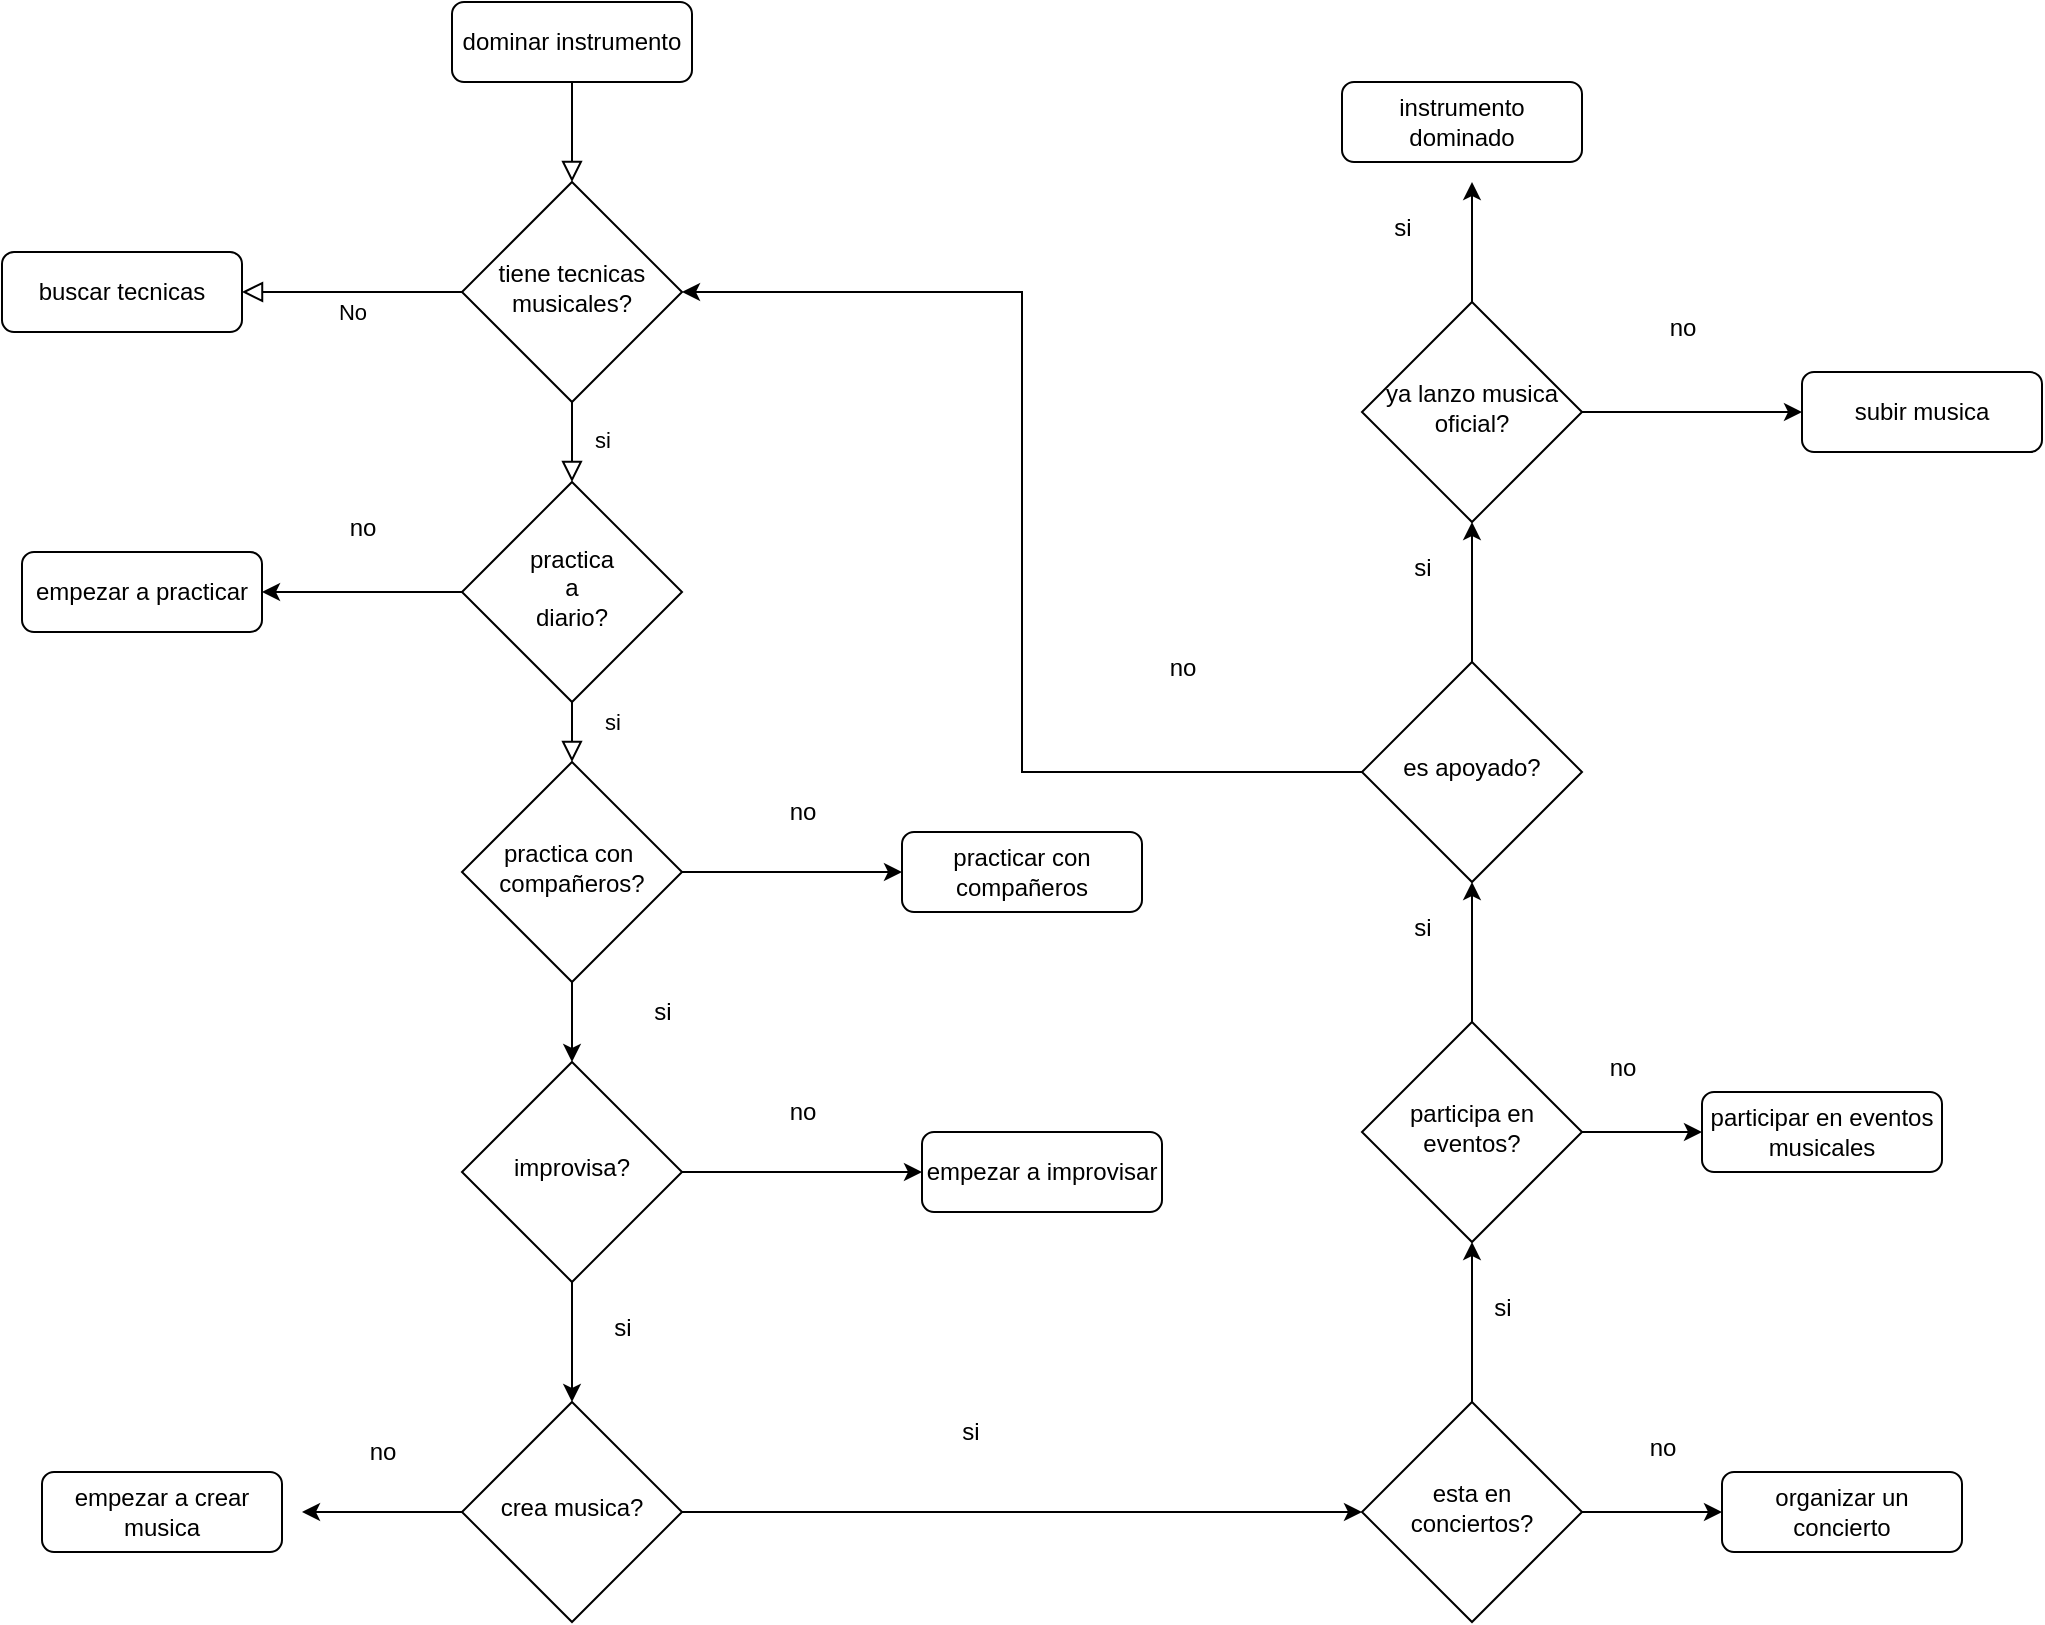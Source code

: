 <mxfile version="22.1.18" type="github">
  <diagram id="C5RBs43oDa-KdzZeNtuy" name="Page-1">
    <mxGraphModel dx="2390" dy="805" grid="1" gridSize="10" guides="1" tooltips="1" connect="1" arrows="1" fold="1" page="1" pageScale="1" pageWidth="827" pageHeight="1169" math="0" shadow="0">
      <root>
        <mxCell id="WIyWlLk6GJQsqaUBKTNV-0" />
        <mxCell id="WIyWlLk6GJQsqaUBKTNV-1" parent="WIyWlLk6GJQsqaUBKTNV-0" />
        <mxCell id="WIyWlLk6GJQsqaUBKTNV-2" value="" style="rounded=0;html=1;jettySize=auto;orthogonalLoop=1;fontSize=11;endArrow=block;endFill=0;endSize=8;strokeWidth=1;shadow=0;labelBackgroundColor=none;edgeStyle=orthogonalEdgeStyle;" parent="WIyWlLk6GJQsqaUBKTNV-1" source="WIyWlLk6GJQsqaUBKTNV-3" target="WIyWlLk6GJQsqaUBKTNV-6" edge="1">
          <mxGeometry relative="1" as="geometry" />
        </mxCell>
        <mxCell id="WIyWlLk6GJQsqaUBKTNV-3" value="dominar instrumento" style="rounded=1;whiteSpace=wrap;html=1;fontSize=12;glass=0;strokeWidth=1;shadow=0;" parent="WIyWlLk6GJQsqaUBKTNV-1" vertex="1">
          <mxGeometry x="155" y="50" width="120" height="40" as="geometry" />
        </mxCell>
        <mxCell id="WIyWlLk6GJQsqaUBKTNV-4" value="si" style="rounded=0;html=1;jettySize=auto;orthogonalLoop=1;fontSize=11;endArrow=block;endFill=0;endSize=8;strokeWidth=1;shadow=0;labelBackgroundColor=none;edgeStyle=orthogonalEdgeStyle;" parent="WIyWlLk6GJQsqaUBKTNV-1" source="WIyWlLk6GJQsqaUBKTNV-6" edge="1">
          <mxGeometry x="0.012" y="15" relative="1" as="geometry">
            <mxPoint y="-1" as="offset" />
            <mxPoint x="215" y="290" as="targetPoint" />
          </mxGeometry>
        </mxCell>
        <mxCell id="WIyWlLk6GJQsqaUBKTNV-5" value="No" style="edgeStyle=orthogonalEdgeStyle;rounded=0;html=1;jettySize=auto;orthogonalLoop=1;fontSize=11;endArrow=block;endFill=0;endSize=8;strokeWidth=1;shadow=0;labelBackgroundColor=none;" parent="WIyWlLk6GJQsqaUBKTNV-1" source="WIyWlLk6GJQsqaUBKTNV-6" target="WIyWlLk6GJQsqaUBKTNV-7" edge="1">
          <mxGeometry y="10" relative="1" as="geometry">
            <mxPoint as="offset" />
          </mxGeometry>
        </mxCell>
        <mxCell id="WIyWlLk6GJQsqaUBKTNV-6" value="tiene tecnicas musicales?" style="rhombus;whiteSpace=wrap;html=1;shadow=0;fontFamily=Helvetica;fontSize=12;align=center;strokeWidth=1;spacing=6;spacingTop=-4;" parent="WIyWlLk6GJQsqaUBKTNV-1" vertex="1">
          <mxGeometry x="160" y="140" width="110" height="110" as="geometry" />
        </mxCell>
        <mxCell id="WIyWlLk6GJQsqaUBKTNV-7" value="buscar tecnicas" style="rounded=1;whiteSpace=wrap;html=1;fontSize=12;glass=0;strokeWidth=1;shadow=0;" parent="WIyWlLk6GJQsqaUBKTNV-1" vertex="1">
          <mxGeometry x="-70" y="175" width="120" height="40" as="geometry" />
        </mxCell>
        <mxCell id="WIyWlLk6GJQsqaUBKTNV-8" value="si" style="rounded=0;html=1;jettySize=auto;orthogonalLoop=1;fontSize=11;endArrow=block;endFill=0;endSize=8;strokeWidth=1;shadow=0;labelBackgroundColor=none;edgeStyle=orthogonalEdgeStyle;" parent="WIyWlLk6GJQsqaUBKTNV-1" edge="1">
          <mxGeometry x="0.333" y="20" relative="1" as="geometry">
            <mxPoint as="offset" />
            <mxPoint x="215" y="370" as="sourcePoint" />
            <mxPoint x="215" y="430" as="targetPoint" />
          </mxGeometry>
        </mxCell>
        <mxCell id="WIyWlLk6GJQsqaUBKTNV-12" value="empezar a practicar" style="rounded=1;whiteSpace=wrap;html=1;fontSize=12;glass=0;strokeWidth=1;shadow=0;" parent="WIyWlLk6GJQsqaUBKTNV-1" vertex="1">
          <mxGeometry x="-60" y="325" width="120" height="40" as="geometry" />
        </mxCell>
        <mxCell id="8PgQvkUx6LocQkc4Ikcf-22" style="edgeStyle=orthogonalEdgeStyle;rounded=0;orthogonalLoop=1;jettySize=auto;html=1;exitX=0;exitY=0.5;exitDx=0;exitDy=0;entryX=1;entryY=0.5;entryDx=0;entryDy=0;" edge="1" parent="WIyWlLk6GJQsqaUBKTNV-1" source="8PgQvkUx6LocQkc4Ikcf-1" target="WIyWlLk6GJQsqaUBKTNV-12">
          <mxGeometry relative="1" as="geometry" />
        </mxCell>
        <mxCell id="8PgQvkUx6LocQkc4Ikcf-1" value="practica &lt;br&gt;a &lt;br&gt;diario?" style="rhombus;whiteSpace=wrap;html=1;shadow=0;fontFamily=Helvetica;fontSize=12;align=center;strokeWidth=1;spacing=6;spacingTop=-4;" vertex="1" parent="WIyWlLk6GJQsqaUBKTNV-1">
          <mxGeometry x="160" y="290" width="110" height="110" as="geometry" />
        </mxCell>
        <mxCell id="8PgQvkUx6LocQkc4Ikcf-8" style="edgeStyle=orthogonalEdgeStyle;rounded=0;orthogonalLoop=1;jettySize=auto;html=1;exitX=0.5;exitY=1;exitDx=0;exitDy=0;" edge="1" parent="WIyWlLk6GJQsqaUBKTNV-1" source="8PgQvkUx6LocQkc4Ikcf-4">
          <mxGeometry relative="1" as="geometry">
            <mxPoint x="215" y="580" as="targetPoint" />
          </mxGeometry>
        </mxCell>
        <mxCell id="8PgQvkUx6LocQkc4Ikcf-25" style="edgeStyle=orthogonalEdgeStyle;rounded=0;orthogonalLoop=1;jettySize=auto;html=1;exitX=1;exitY=0.5;exitDx=0;exitDy=0;" edge="1" parent="WIyWlLk6GJQsqaUBKTNV-1" source="8PgQvkUx6LocQkc4Ikcf-4" target="8PgQvkUx6LocQkc4Ikcf-5">
          <mxGeometry relative="1" as="geometry" />
        </mxCell>
        <mxCell id="8PgQvkUx6LocQkc4Ikcf-4" value="practica con&amp;nbsp;&lt;br&gt;compañeros?" style="rhombus;whiteSpace=wrap;html=1;shadow=0;fontFamily=Helvetica;fontSize=12;align=center;strokeWidth=1;spacing=6;spacingTop=-4;" vertex="1" parent="WIyWlLk6GJQsqaUBKTNV-1">
          <mxGeometry x="160" y="430" width="110" height="110" as="geometry" />
        </mxCell>
        <mxCell id="8PgQvkUx6LocQkc4Ikcf-5" value="practicar con compañeros" style="rounded=1;whiteSpace=wrap;html=1;fontSize=12;glass=0;strokeWidth=1;shadow=0;" vertex="1" parent="WIyWlLk6GJQsqaUBKTNV-1">
          <mxGeometry x="380" y="465" width="120" height="40" as="geometry" />
        </mxCell>
        <mxCell id="8PgQvkUx6LocQkc4Ikcf-16" style="edgeStyle=orthogonalEdgeStyle;rounded=0;orthogonalLoop=1;jettySize=auto;html=1;exitX=0.5;exitY=1;exitDx=0;exitDy=0;" edge="1" parent="WIyWlLk6GJQsqaUBKTNV-1" source="8PgQvkUx6LocQkc4Ikcf-9" target="8PgQvkUx6LocQkc4Ikcf-15">
          <mxGeometry relative="1" as="geometry" />
        </mxCell>
        <mxCell id="8PgQvkUx6LocQkc4Ikcf-26" style="edgeStyle=orthogonalEdgeStyle;rounded=0;orthogonalLoop=1;jettySize=auto;html=1;exitX=1;exitY=0.5;exitDx=0;exitDy=0;" edge="1" parent="WIyWlLk6GJQsqaUBKTNV-1" source="8PgQvkUx6LocQkc4Ikcf-9" target="8PgQvkUx6LocQkc4Ikcf-12">
          <mxGeometry relative="1" as="geometry" />
        </mxCell>
        <mxCell id="8PgQvkUx6LocQkc4Ikcf-9" value="improvisa?" style="rhombus;whiteSpace=wrap;html=1;shadow=0;fontFamily=Helvetica;fontSize=12;align=center;strokeWidth=1;spacing=6;spacingTop=-4;" vertex="1" parent="WIyWlLk6GJQsqaUBKTNV-1">
          <mxGeometry x="160" y="580" width="110" height="110" as="geometry" />
        </mxCell>
        <mxCell id="8PgQvkUx6LocQkc4Ikcf-11" value="si" style="text;html=1;align=center;verticalAlign=middle;resizable=0;points=[];autosize=1;strokeColor=none;fillColor=none;" vertex="1" parent="WIyWlLk6GJQsqaUBKTNV-1">
          <mxGeometry x="245" y="540" width="30" height="30" as="geometry" />
        </mxCell>
        <mxCell id="8PgQvkUx6LocQkc4Ikcf-12" value="empezar a improvisar" style="rounded=1;whiteSpace=wrap;html=1;fontSize=12;glass=0;strokeWidth=1;shadow=0;" vertex="1" parent="WIyWlLk6GJQsqaUBKTNV-1">
          <mxGeometry x="390" y="615" width="120" height="40" as="geometry" />
        </mxCell>
        <mxCell id="8PgQvkUx6LocQkc4Ikcf-29" style="edgeStyle=orthogonalEdgeStyle;rounded=0;orthogonalLoop=1;jettySize=auto;html=1;exitX=0;exitY=0.5;exitDx=0;exitDy=0;" edge="1" parent="WIyWlLk6GJQsqaUBKTNV-1" source="8PgQvkUx6LocQkc4Ikcf-15">
          <mxGeometry relative="1" as="geometry">
            <mxPoint x="80" y="805" as="targetPoint" />
          </mxGeometry>
        </mxCell>
        <mxCell id="8PgQvkUx6LocQkc4Ikcf-32" style="edgeStyle=orthogonalEdgeStyle;rounded=0;orthogonalLoop=1;jettySize=auto;html=1;exitX=1;exitY=0.5;exitDx=0;exitDy=0;" edge="1" parent="WIyWlLk6GJQsqaUBKTNV-1" source="8PgQvkUx6LocQkc4Ikcf-15">
          <mxGeometry relative="1" as="geometry">
            <mxPoint x="610" y="805" as="targetPoint" />
          </mxGeometry>
        </mxCell>
        <mxCell id="8PgQvkUx6LocQkc4Ikcf-15" value="crea musica?" style="rhombus;whiteSpace=wrap;html=1;shadow=0;fontFamily=Helvetica;fontSize=12;align=center;strokeWidth=1;spacing=6;spacingTop=-4;" vertex="1" parent="WIyWlLk6GJQsqaUBKTNV-1">
          <mxGeometry x="160" y="750" width="110" height="110" as="geometry" />
        </mxCell>
        <mxCell id="8PgQvkUx6LocQkc4Ikcf-17" value="empezar a crear musica" style="rounded=1;whiteSpace=wrap;html=1;fontSize=12;glass=0;strokeWidth=1;shadow=0;" vertex="1" parent="WIyWlLk6GJQsqaUBKTNV-1">
          <mxGeometry x="-50" y="785" width="120" height="40" as="geometry" />
        </mxCell>
        <mxCell id="8PgQvkUx6LocQkc4Ikcf-20" value="si" style="text;html=1;align=center;verticalAlign=middle;resizable=0;points=[];autosize=1;strokeColor=none;fillColor=none;" vertex="1" parent="WIyWlLk6GJQsqaUBKTNV-1">
          <mxGeometry x="225" y="698" width="30" height="30" as="geometry" />
        </mxCell>
        <mxCell id="8PgQvkUx6LocQkc4Ikcf-23" value="no" style="text;html=1;align=center;verticalAlign=middle;resizable=0;points=[];autosize=1;strokeColor=none;fillColor=none;" vertex="1" parent="WIyWlLk6GJQsqaUBKTNV-1">
          <mxGeometry x="90" y="298" width="40" height="30" as="geometry" />
        </mxCell>
        <mxCell id="8PgQvkUx6LocQkc4Ikcf-27" value="no" style="text;html=1;align=center;verticalAlign=middle;resizable=0;points=[];autosize=1;strokeColor=none;fillColor=none;" vertex="1" parent="WIyWlLk6GJQsqaUBKTNV-1">
          <mxGeometry x="310" y="440" width="40" height="30" as="geometry" />
        </mxCell>
        <mxCell id="8PgQvkUx6LocQkc4Ikcf-28" value="no" style="text;html=1;align=center;verticalAlign=middle;resizable=0;points=[];autosize=1;strokeColor=none;fillColor=none;" vertex="1" parent="WIyWlLk6GJQsqaUBKTNV-1">
          <mxGeometry x="310" y="590" width="40" height="30" as="geometry" />
        </mxCell>
        <mxCell id="8PgQvkUx6LocQkc4Ikcf-30" value="no" style="text;html=1;align=center;verticalAlign=middle;resizable=0;points=[];autosize=1;strokeColor=none;fillColor=none;" vertex="1" parent="WIyWlLk6GJQsqaUBKTNV-1">
          <mxGeometry x="100" y="760" width="40" height="30" as="geometry" />
        </mxCell>
        <mxCell id="8PgQvkUx6LocQkc4Ikcf-35" style="edgeStyle=orthogonalEdgeStyle;rounded=0;orthogonalLoop=1;jettySize=auto;html=1;exitX=1;exitY=0.5;exitDx=0;exitDy=0;entryX=0;entryY=0.5;entryDx=0;entryDy=0;" edge="1" parent="WIyWlLk6GJQsqaUBKTNV-1" source="8PgQvkUx6LocQkc4Ikcf-31" target="8PgQvkUx6LocQkc4Ikcf-34">
          <mxGeometry relative="1" as="geometry" />
        </mxCell>
        <mxCell id="8PgQvkUx6LocQkc4Ikcf-36" style="edgeStyle=orthogonalEdgeStyle;rounded=0;orthogonalLoop=1;jettySize=auto;html=1;exitX=0.5;exitY=0;exitDx=0;exitDy=0;" edge="1" parent="WIyWlLk6GJQsqaUBKTNV-1" source="8PgQvkUx6LocQkc4Ikcf-31">
          <mxGeometry relative="1" as="geometry">
            <mxPoint x="665" y="670" as="targetPoint" />
          </mxGeometry>
        </mxCell>
        <mxCell id="8PgQvkUx6LocQkc4Ikcf-31" value="esta en conciertos?" style="rhombus;whiteSpace=wrap;html=1;shadow=0;fontFamily=Helvetica;fontSize=12;align=center;strokeWidth=1;spacing=6;spacingTop=-4;" vertex="1" parent="WIyWlLk6GJQsqaUBKTNV-1">
          <mxGeometry x="610" y="750" width="110" height="110" as="geometry" />
        </mxCell>
        <mxCell id="8PgQvkUx6LocQkc4Ikcf-33" value="si" style="text;html=1;align=center;verticalAlign=middle;resizable=0;points=[];autosize=1;strokeColor=none;fillColor=none;" vertex="1" parent="WIyWlLk6GJQsqaUBKTNV-1">
          <mxGeometry x="399" y="750" width="30" height="30" as="geometry" />
        </mxCell>
        <mxCell id="8PgQvkUx6LocQkc4Ikcf-34" value="organizar un concierto" style="rounded=1;whiteSpace=wrap;html=1;fontSize=12;glass=0;strokeWidth=1;shadow=0;" vertex="1" parent="WIyWlLk6GJQsqaUBKTNV-1">
          <mxGeometry x="790" y="785" width="120" height="40" as="geometry" />
        </mxCell>
        <mxCell id="8PgQvkUx6LocQkc4Ikcf-37" value="no" style="text;html=1;align=center;verticalAlign=middle;resizable=0;points=[];autosize=1;strokeColor=none;fillColor=none;" vertex="1" parent="WIyWlLk6GJQsqaUBKTNV-1">
          <mxGeometry x="740" y="758" width="40" height="30" as="geometry" />
        </mxCell>
        <mxCell id="8PgQvkUx6LocQkc4Ikcf-42" style="edgeStyle=orthogonalEdgeStyle;rounded=0;orthogonalLoop=1;jettySize=auto;html=1;exitX=1;exitY=0.5;exitDx=0;exitDy=0;entryX=0;entryY=0.5;entryDx=0;entryDy=0;" edge="1" parent="WIyWlLk6GJQsqaUBKTNV-1" source="8PgQvkUx6LocQkc4Ikcf-38" target="8PgQvkUx6LocQkc4Ikcf-40">
          <mxGeometry relative="1" as="geometry" />
        </mxCell>
        <mxCell id="8PgQvkUx6LocQkc4Ikcf-44" style="edgeStyle=orthogonalEdgeStyle;rounded=0;orthogonalLoop=1;jettySize=auto;html=1;exitX=0.5;exitY=0;exitDx=0;exitDy=0;" edge="1" parent="WIyWlLk6GJQsqaUBKTNV-1" source="8PgQvkUx6LocQkc4Ikcf-38">
          <mxGeometry relative="1" as="geometry">
            <mxPoint x="665" y="490" as="targetPoint" />
          </mxGeometry>
        </mxCell>
        <mxCell id="8PgQvkUx6LocQkc4Ikcf-38" value="participa en eventos?" style="rhombus;whiteSpace=wrap;html=1;shadow=0;fontFamily=Helvetica;fontSize=12;align=center;strokeWidth=1;spacing=6;spacingTop=-4;" vertex="1" parent="WIyWlLk6GJQsqaUBKTNV-1">
          <mxGeometry x="610" y="560" width="110" height="110" as="geometry" />
        </mxCell>
        <mxCell id="8PgQvkUx6LocQkc4Ikcf-39" value="si" style="text;html=1;align=center;verticalAlign=middle;resizable=0;points=[];autosize=1;strokeColor=none;fillColor=none;" vertex="1" parent="WIyWlLk6GJQsqaUBKTNV-1">
          <mxGeometry x="665" y="688" width="30" height="30" as="geometry" />
        </mxCell>
        <mxCell id="8PgQvkUx6LocQkc4Ikcf-40" value="participar en eventos musicales" style="rounded=1;whiteSpace=wrap;html=1;fontSize=12;glass=0;strokeWidth=1;shadow=0;" vertex="1" parent="WIyWlLk6GJQsqaUBKTNV-1">
          <mxGeometry x="780" y="595" width="120" height="40" as="geometry" />
        </mxCell>
        <mxCell id="8PgQvkUx6LocQkc4Ikcf-43" value="no" style="text;html=1;align=center;verticalAlign=middle;resizable=0;points=[];autosize=1;strokeColor=none;fillColor=none;" vertex="1" parent="WIyWlLk6GJQsqaUBKTNV-1">
          <mxGeometry x="720" y="568" width="40" height="30" as="geometry" />
        </mxCell>
        <mxCell id="8PgQvkUx6LocQkc4Ikcf-48" style="edgeStyle=orthogonalEdgeStyle;rounded=0;orthogonalLoop=1;jettySize=auto;html=1;entryX=1;entryY=0.5;entryDx=0;entryDy=0;" edge="1" parent="WIyWlLk6GJQsqaUBKTNV-1" source="8PgQvkUx6LocQkc4Ikcf-45" target="WIyWlLk6GJQsqaUBKTNV-6">
          <mxGeometry relative="1" as="geometry" />
        </mxCell>
        <mxCell id="8PgQvkUx6LocQkc4Ikcf-50" style="edgeStyle=orthogonalEdgeStyle;rounded=0;orthogonalLoop=1;jettySize=auto;html=1;exitX=0.5;exitY=0;exitDx=0;exitDy=0;entryX=0.5;entryY=1;entryDx=0;entryDy=0;" edge="1" parent="WIyWlLk6GJQsqaUBKTNV-1" source="8PgQvkUx6LocQkc4Ikcf-45" target="8PgQvkUx6LocQkc4Ikcf-47">
          <mxGeometry relative="1" as="geometry" />
        </mxCell>
        <mxCell id="8PgQvkUx6LocQkc4Ikcf-45" value="es apoyado?" style="rhombus;whiteSpace=wrap;html=1;shadow=0;fontFamily=Helvetica;fontSize=12;align=center;strokeWidth=1;spacing=6;spacingTop=-4;" vertex="1" parent="WIyWlLk6GJQsqaUBKTNV-1">
          <mxGeometry x="610" y="380" width="110" height="110" as="geometry" />
        </mxCell>
        <mxCell id="8PgQvkUx6LocQkc4Ikcf-46" value="si" style="text;html=1;align=center;verticalAlign=middle;resizable=0;points=[];autosize=1;strokeColor=none;fillColor=none;" vertex="1" parent="WIyWlLk6GJQsqaUBKTNV-1">
          <mxGeometry x="625" y="498" width="30" height="30" as="geometry" />
        </mxCell>
        <mxCell id="8PgQvkUx6LocQkc4Ikcf-52" style="edgeStyle=orthogonalEdgeStyle;rounded=0;orthogonalLoop=1;jettySize=auto;html=1;exitX=1;exitY=0.5;exitDx=0;exitDy=0;" edge="1" parent="WIyWlLk6GJQsqaUBKTNV-1" source="8PgQvkUx6LocQkc4Ikcf-47">
          <mxGeometry relative="1" as="geometry">
            <mxPoint x="830" y="255" as="targetPoint" />
          </mxGeometry>
        </mxCell>
        <mxCell id="8PgQvkUx6LocQkc4Ikcf-56" style="edgeStyle=orthogonalEdgeStyle;rounded=0;orthogonalLoop=1;jettySize=auto;html=1;exitX=0.5;exitY=0;exitDx=0;exitDy=0;" edge="1" parent="WIyWlLk6GJQsqaUBKTNV-1" source="8PgQvkUx6LocQkc4Ikcf-47">
          <mxGeometry relative="1" as="geometry">
            <mxPoint x="665" y="140" as="targetPoint" />
          </mxGeometry>
        </mxCell>
        <mxCell id="8PgQvkUx6LocQkc4Ikcf-47" value="ya lanzo musica oficial?" style="rhombus;whiteSpace=wrap;html=1;shadow=0;fontFamily=Helvetica;fontSize=12;align=center;strokeWidth=1;spacing=6;spacingTop=-4;" vertex="1" parent="WIyWlLk6GJQsqaUBKTNV-1">
          <mxGeometry x="610" y="200" width="110" height="110" as="geometry" />
        </mxCell>
        <mxCell id="8PgQvkUx6LocQkc4Ikcf-49" value="no" style="text;html=1;align=center;verticalAlign=middle;resizable=0;points=[];autosize=1;strokeColor=none;fillColor=none;" vertex="1" parent="WIyWlLk6GJQsqaUBKTNV-1">
          <mxGeometry x="500" y="368" width="40" height="30" as="geometry" />
        </mxCell>
        <mxCell id="8PgQvkUx6LocQkc4Ikcf-51" value="si" style="text;html=1;align=center;verticalAlign=middle;resizable=0;points=[];autosize=1;strokeColor=none;fillColor=none;" vertex="1" parent="WIyWlLk6GJQsqaUBKTNV-1">
          <mxGeometry x="625" y="318" width="30" height="30" as="geometry" />
        </mxCell>
        <mxCell id="8PgQvkUx6LocQkc4Ikcf-53" value="subir musica" style="rounded=1;whiteSpace=wrap;html=1;fontSize=12;glass=0;strokeWidth=1;shadow=0;" vertex="1" parent="WIyWlLk6GJQsqaUBKTNV-1">
          <mxGeometry x="830" y="235" width="120" height="40" as="geometry" />
        </mxCell>
        <mxCell id="8PgQvkUx6LocQkc4Ikcf-54" value="no" style="text;html=1;align=center;verticalAlign=middle;resizable=0;points=[];autosize=1;strokeColor=none;fillColor=none;" vertex="1" parent="WIyWlLk6GJQsqaUBKTNV-1">
          <mxGeometry x="750" y="198" width="40" height="30" as="geometry" />
        </mxCell>
        <mxCell id="8PgQvkUx6LocQkc4Ikcf-55" value="instrumento dominado" style="rounded=1;whiteSpace=wrap;html=1;fontSize=12;glass=0;strokeWidth=1;shadow=0;" vertex="1" parent="WIyWlLk6GJQsqaUBKTNV-1">
          <mxGeometry x="600" y="90" width="120" height="40" as="geometry" />
        </mxCell>
        <mxCell id="8PgQvkUx6LocQkc4Ikcf-57" value="si" style="text;html=1;align=center;verticalAlign=middle;resizable=0;points=[];autosize=1;strokeColor=none;fillColor=none;" vertex="1" parent="WIyWlLk6GJQsqaUBKTNV-1">
          <mxGeometry x="615" y="148" width="30" height="30" as="geometry" />
        </mxCell>
      </root>
    </mxGraphModel>
  </diagram>
</mxfile>
